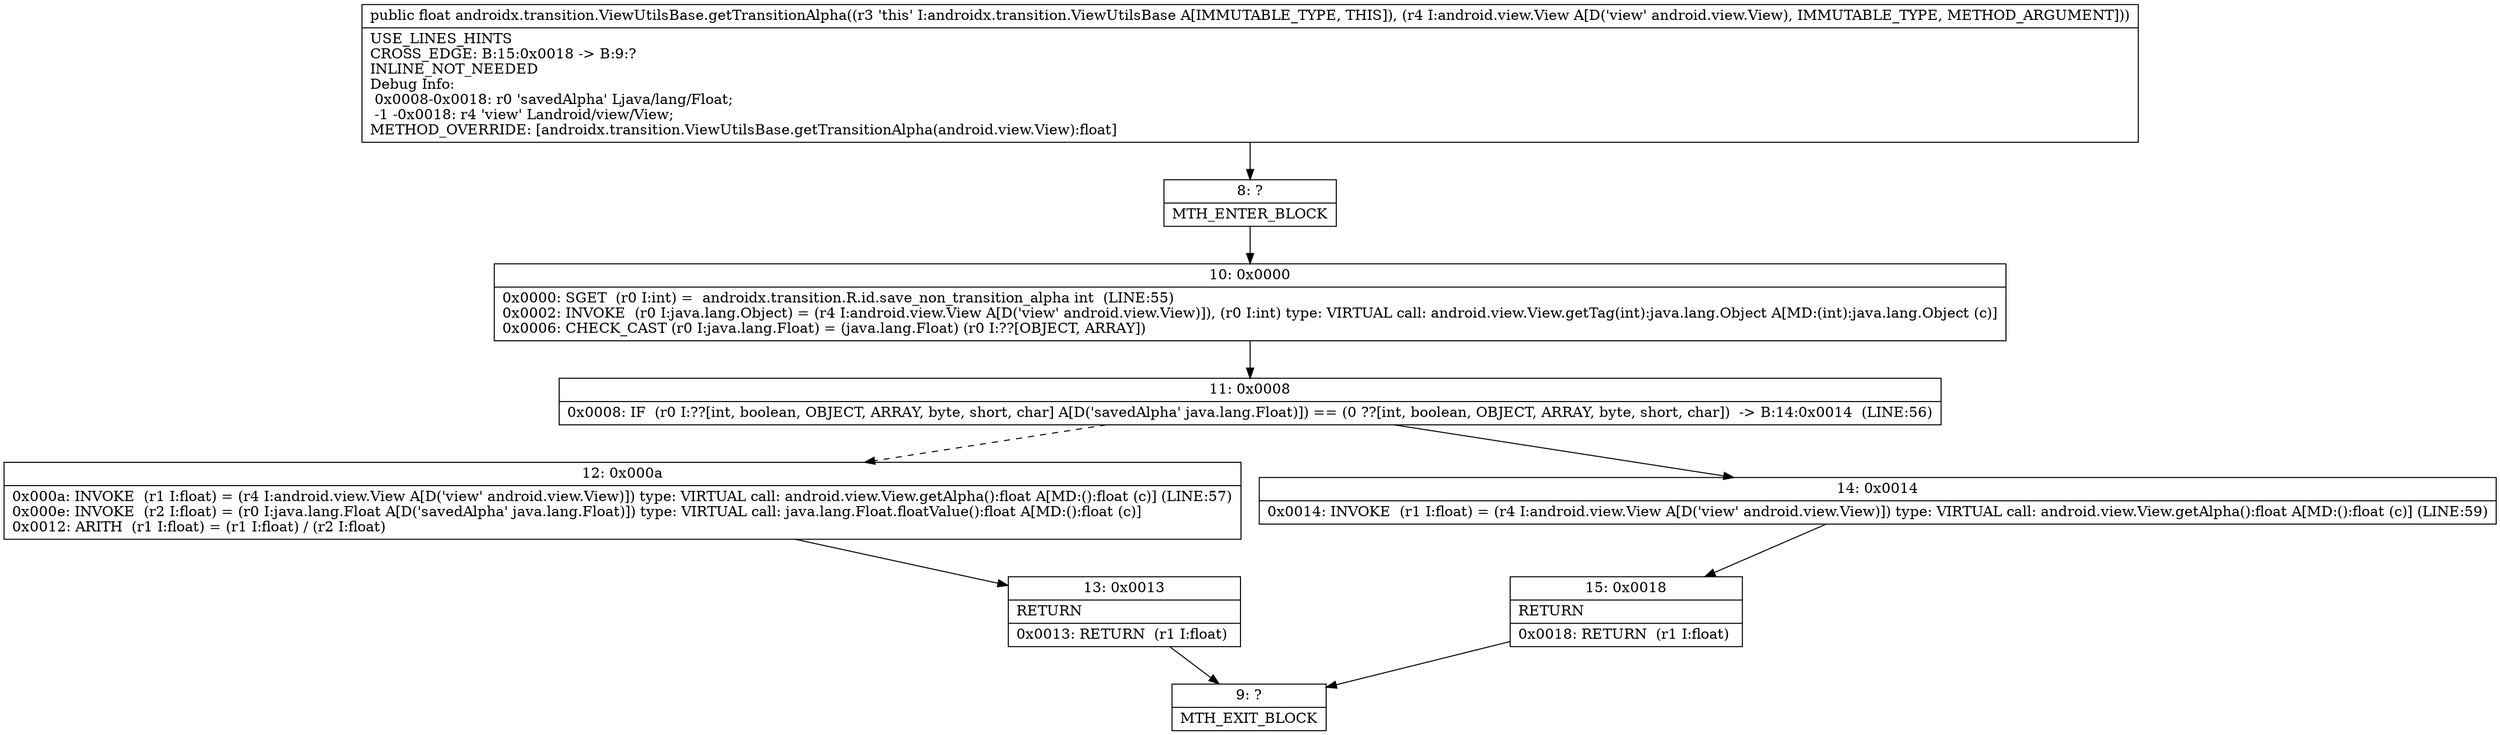 digraph "CFG forandroidx.transition.ViewUtilsBase.getTransitionAlpha(Landroid\/view\/View;)F" {
Node_8 [shape=record,label="{8\:\ ?|MTH_ENTER_BLOCK\l}"];
Node_10 [shape=record,label="{10\:\ 0x0000|0x0000: SGET  (r0 I:int) =  androidx.transition.R.id.save_non_transition_alpha int  (LINE:55)\l0x0002: INVOKE  (r0 I:java.lang.Object) = (r4 I:android.view.View A[D('view' android.view.View)]), (r0 I:int) type: VIRTUAL call: android.view.View.getTag(int):java.lang.Object A[MD:(int):java.lang.Object (c)]\l0x0006: CHECK_CAST (r0 I:java.lang.Float) = (java.lang.Float) (r0 I:??[OBJECT, ARRAY]) \l}"];
Node_11 [shape=record,label="{11\:\ 0x0008|0x0008: IF  (r0 I:??[int, boolean, OBJECT, ARRAY, byte, short, char] A[D('savedAlpha' java.lang.Float)]) == (0 ??[int, boolean, OBJECT, ARRAY, byte, short, char])  \-\> B:14:0x0014  (LINE:56)\l}"];
Node_12 [shape=record,label="{12\:\ 0x000a|0x000a: INVOKE  (r1 I:float) = (r4 I:android.view.View A[D('view' android.view.View)]) type: VIRTUAL call: android.view.View.getAlpha():float A[MD:():float (c)] (LINE:57)\l0x000e: INVOKE  (r2 I:float) = (r0 I:java.lang.Float A[D('savedAlpha' java.lang.Float)]) type: VIRTUAL call: java.lang.Float.floatValue():float A[MD:():float (c)]\l0x0012: ARITH  (r1 I:float) = (r1 I:float) \/ (r2 I:float) \l}"];
Node_13 [shape=record,label="{13\:\ 0x0013|RETURN\l|0x0013: RETURN  (r1 I:float) \l}"];
Node_9 [shape=record,label="{9\:\ ?|MTH_EXIT_BLOCK\l}"];
Node_14 [shape=record,label="{14\:\ 0x0014|0x0014: INVOKE  (r1 I:float) = (r4 I:android.view.View A[D('view' android.view.View)]) type: VIRTUAL call: android.view.View.getAlpha():float A[MD:():float (c)] (LINE:59)\l}"];
Node_15 [shape=record,label="{15\:\ 0x0018|RETURN\l|0x0018: RETURN  (r1 I:float) \l}"];
MethodNode[shape=record,label="{public float androidx.transition.ViewUtilsBase.getTransitionAlpha((r3 'this' I:androidx.transition.ViewUtilsBase A[IMMUTABLE_TYPE, THIS]), (r4 I:android.view.View A[D('view' android.view.View), IMMUTABLE_TYPE, METHOD_ARGUMENT]))  | USE_LINES_HINTS\lCROSS_EDGE: B:15:0x0018 \-\> B:9:?\lINLINE_NOT_NEEDED\lDebug Info:\l  0x0008\-0x0018: r0 'savedAlpha' Ljava\/lang\/Float;\l  \-1 \-0x0018: r4 'view' Landroid\/view\/View;\lMETHOD_OVERRIDE: [androidx.transition.ViewUtilsBase.getTransitionAlpha(android.view.View):float]\l}"];
MethodNode -> Node_8;Node_8 -> Node_10;
Node_10 -> Node_11;
Node_11 -> Node_12[style=dashed];
Node_11 -> Node_14;
Node_12 -> Node_13;
Node_13 -> Node_9;
Node_14 -> Node_15;
Node_15 -> Node_9;
}

